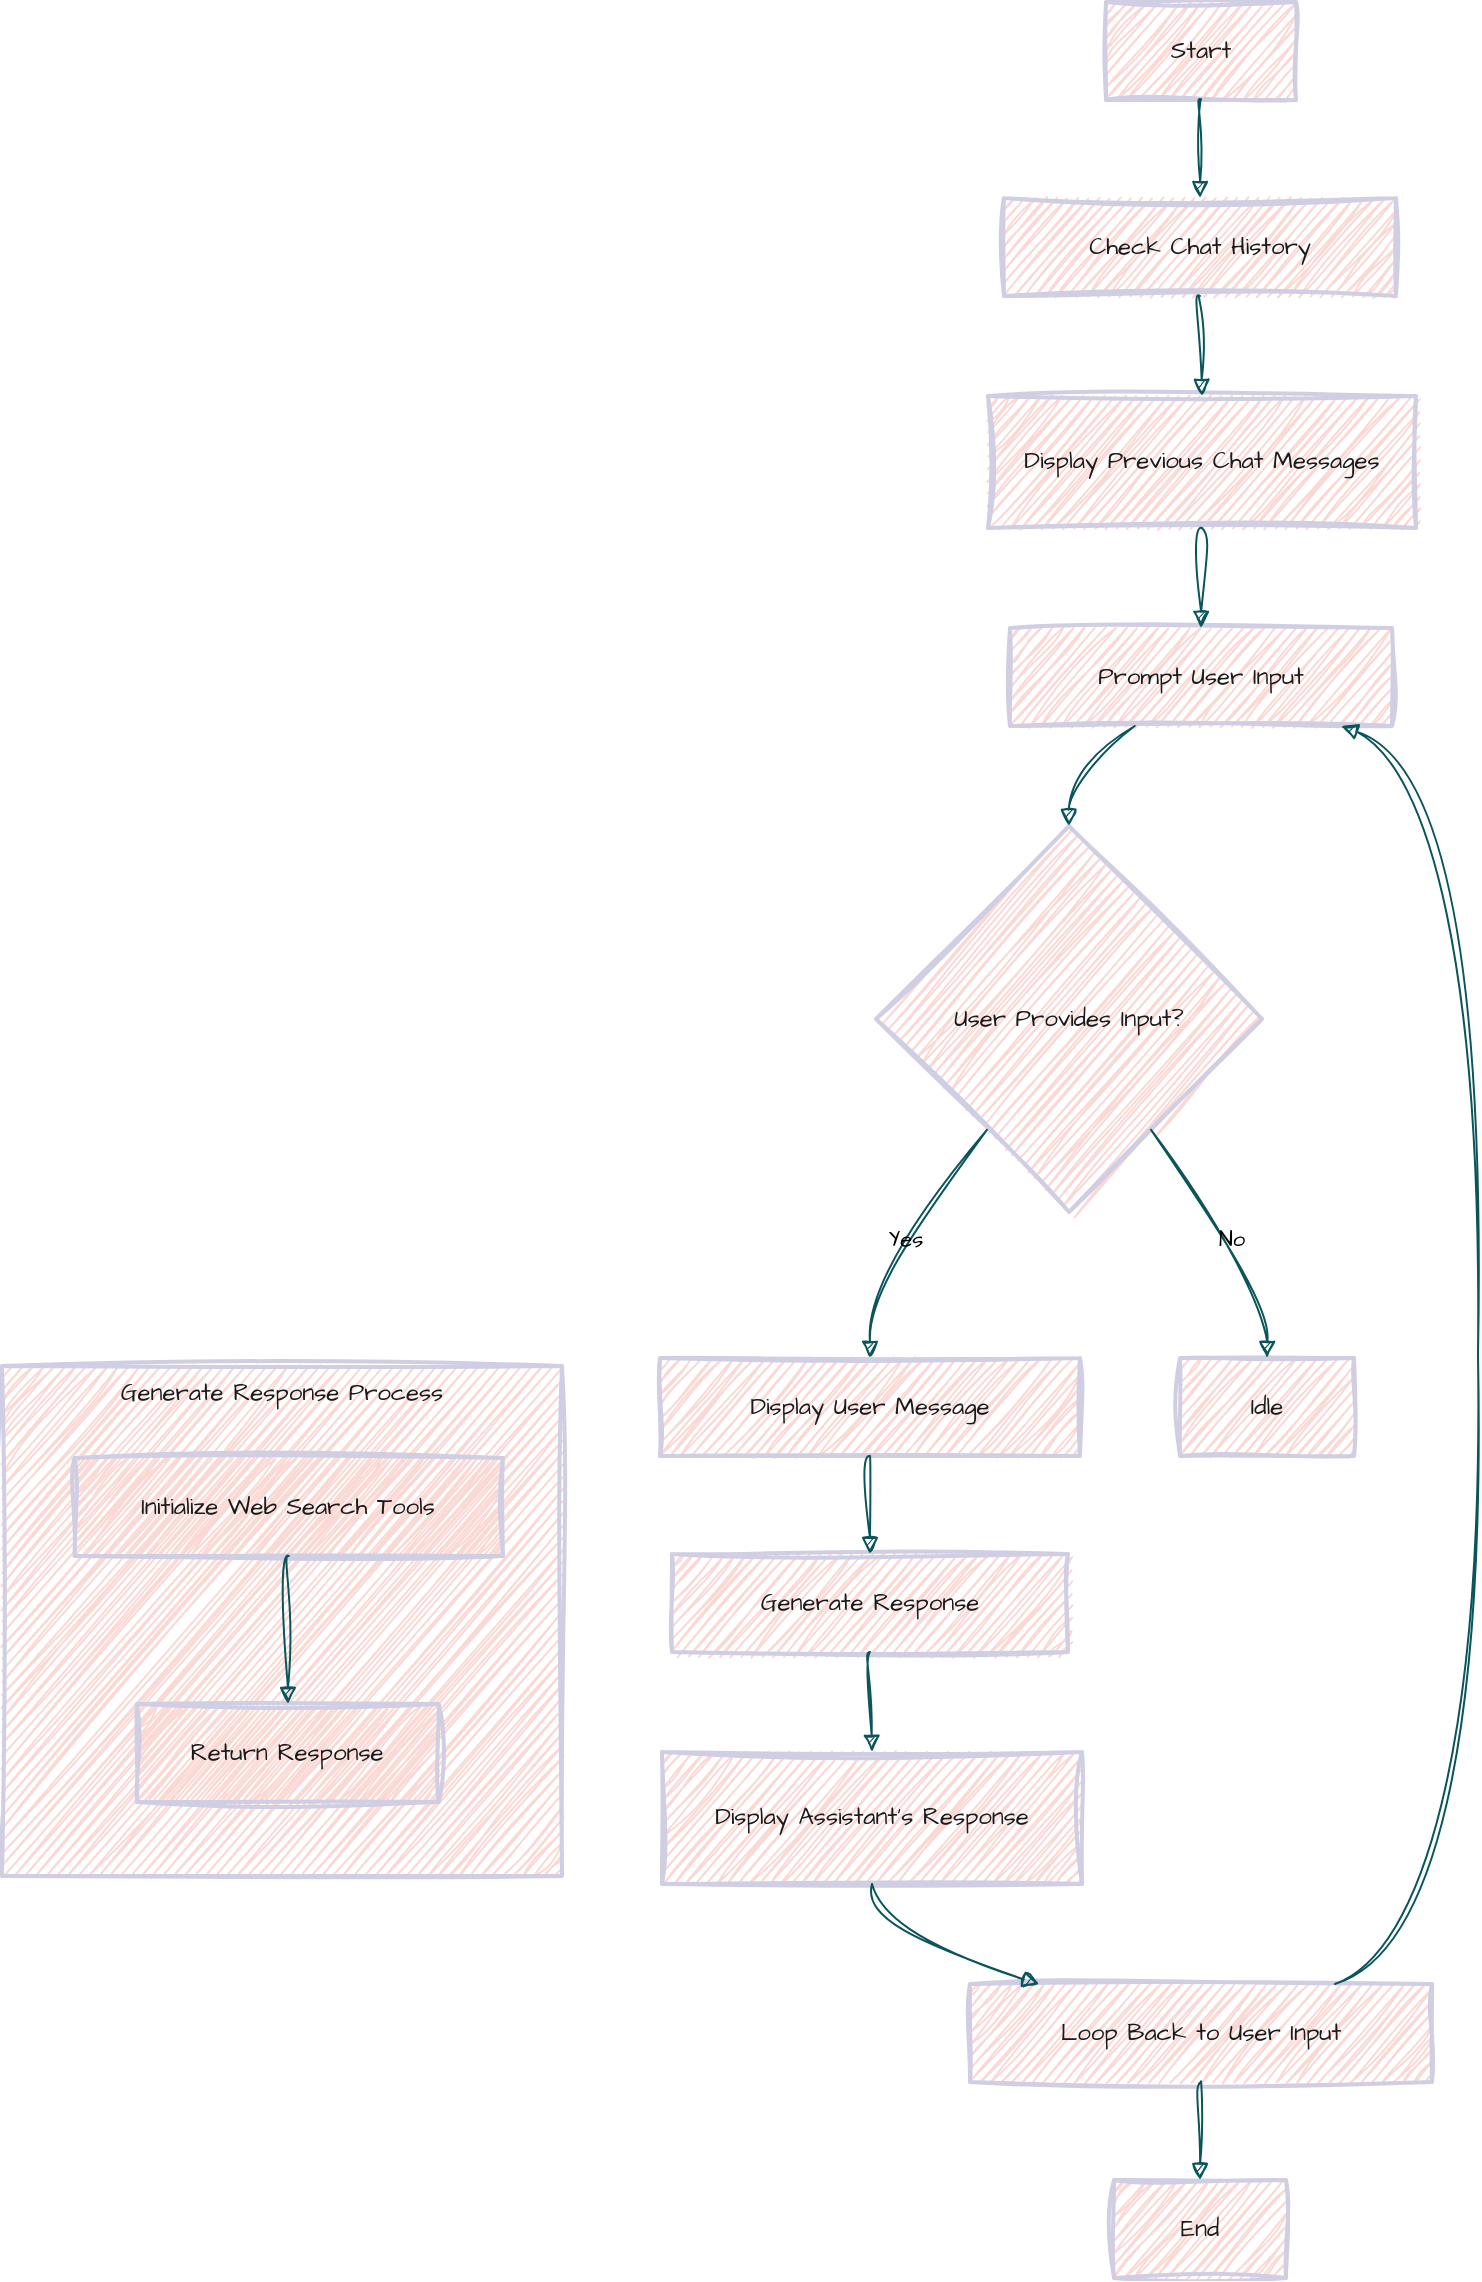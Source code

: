 <mxfile version="24.7.17">
  <diagram name="Page-1" id="ADbQ3ABV-6j8k40x7amu">
    <mxGraphModel dx="954" dy="541" grid="1" gridSize="10" guides="1" tooltips="1" connect="1" arrows="1" fold="1" page="1" pageScale="1" pageWidth="827" pageHeight="1169" math="0" shadow="0">
      <root>
        <mxCell id="0" />
        <mxCell id="1" parent="0" />
        <mxCell id="1PsOlWrM-D8aaCSeocXw-99" value="Generate Response Process" style="whiteSpace=wrap;strokeWidth=2;verticalAlign=top;hachureGap=4;fontFamily=Architects Daughter;fontSource=https%3A%2F%2Ffonts.googleapis.com%2Fcss%3Ffamily%3DArchitects%2BDaughter;sketch=1;curveFitting=1;jiggle=2;labelBackgroundColor=none;fillColor=#FAD9D5;strokeColor=#D0CEE2;fontColor=#1A1A1A;" parent="1" vertex="1">
          <mxGeometry x="40" y="992" width="280" height="255" as="geometry" />
        </mxCell>
        <mxCell id="1PsOlWrM-D8aaCSeocXw-100" value="Initialize Web Search Tools" style="whiteSpace=wrap;strokeWidth=2;hachureGap=4;fontFamily=Architects Daughter;fontSource=https%3A%2F%2Ffonts.googleapis.com%2Fcss%3Ffamily%3DArchitects%2BDaughter;sketch=1;curveFitting=1;jiggle=2;labelBackgroundColor=none;fillColor=#FAD9D5;strokeColor=#D0CEE2;fontColor=#1A1A1A;" parent="1PsOlWrM-D8aaCSeocXw-99" vertex="1">
          <mxGeometry x="36.265" y="46" width="214.217" height="49" as="geometry" />
        </mxCell>
        <mxCell id="1PsOlWrM-D8aaCSeocXw-101" value="Return Response" style="whiteSpace=wrap;strokeWidth=2;hachureGap=4;fontFamily=Architects Daughter;fontSource=https%3A%2F%2Ffonts.googleapis.com%2Fcss%3Ffamily%3DArchitects%2BDaughter;sketch=1;curveFitting=1;jiggle=2;labelBackgroundColor=none;fillColor=#FAD9D5;strokeColor=#D0CEE2;fontColor=#1A1A1A;" parent="1PsOlWrM-D8aaCSeocXw-99" vertex="1">
          <mxGeometry x="67.47" y="169" width="150.964" height="49" as="geometry" />
        </mxCell>
        <mxCell id="1PsOlWrM-D8aaCSeocXw-102" value="" style="curved=1;startArrow=none;endArrow=block;exitX=0.5;exitY=0.98;entryX=0.5;entryY=0;rounded=0;hachureGap=4;fontFamily=Architects Daughter;fontSource=https%3A%2F%2Ffonts.googleapis.com%2Fcss%3Ffamily%3DArchitects%2BDaughter;sketch=1;curveFitting=1;jiggle=2;labelBackgroundColor=none;strokeColor=#09555B;fontColor=default;" parent="1PsOlWrM-D8aaCSeocXw-99" source="1PsOlWrM-D8aaCSeocXw-100" target="1PsOlWrM-D8aaCSeocXw-101" edge="1">
          <mxGeometry relative="1" as="geometry">
            <Array as="points" />
          </mxGeometry>
        </mxCell>
        <mxCell id="1PsOlWrM-D8aaCSeocXw-103" value="Start" style="whiteSpace=wrap;strokeWidth=2;hachureGap=4;fontFamily=Architects Daughter;fontSource=https%3A%2F%2Ffonts.googleapis.com%2Fcss%3Ffamily%3DArchitects%2BDaughter;sketch=1;curveFitting=1;jiggle=2;labelBackgroundColor=none;fillColor=#FAD9D5;strokeColor=#D0CEE2;fontColor=#1A1A1A;" parent="1" vertex="1">
          <mxGeometry x="592" y="310" width="95" height="49" as="geometry" />
        </mxCell>
        <mxCell id="1PsOlWrM-D8aaCSeocXw-104" value="Check Chat History" style="whiteSpace=wrap;strokeWidth=2;hachureGap=4;fontFamily=Architects Daughter;fontSource=https%3A%2F%2Ffonts.googleapis.com%2Fcss%3Ffamily%3DArchitects%2BDaughter;sketch=1;curveFitting=1;jiggle=2;labelBackgroundColor=none;fillColor=#FAD9D5;strokeColor=#D0CEE2;fontColor=#1A1A1A;" parent="1" vertex="1">
          <mxGeometry x="541" y="408" width="196" height="49" as="geometry" />
        </mxCell>
        <mxCell id="1PsOlWrM-D8aaCSeocXw-105" value="Display Previous Chat Messages" style="whiteSpace=wrap;strokeWidth=2;hachureGap=4;fontFamily=Architects Daughter;fontSource=https%3A%2F%2Ffonts.googleapis.com%2Fcss%3Ffamily%3DArchitects%2BDaughter;sketch=1;curveFitting=1;jiggle=2;labelBackgroundColor=none;fillColor=#FAD9D5;strokeColor=#D0CEE2;fontColor=#1A1A1A;" parent="1" vertex="1">
          <mxGeometry x="533" y="507" width="214" height="66" as="geometry" />
        </mxCell>
        <mxCell id="1PsOlWrM-D8aaCSeocXw-106" value="Prompt User Input" style="whiteSpace=wrap;strokeWidth=2;hachureGap=4;fontFamily=Architects Daughter;fontSource=https%3A%2F%2Ffonts.googleapis.com%2Fcss%3Ffamily%3DArchitects%2BDaughter;sketch=1;curveFitting=1;jiggle=2;labelBackgroundColor=none;fillColor=#FAD9D5;strokeColor=#D0CEE2;fontColor=#1A1A1A;" parent="1" vertex="1">
          <mxGeometry x="544" y="623" width="191" height="49" as="geometry" />
        </mxCell>
        <mxCell id="1PsOlWrM-D8aaCSeocXw-107" value="User Provides Input?" style="rhombus;strokeWidth=2;whiteSpace=wrap;hachureGap=4;fontFamily=Architects Daughter;fontSource=https%3A%2F%2Ffonts.googleapis.com%2Fcss%3Ffamily%3DArchitects%2BDaughter;sketch=1;curveFitting=1;jiggle=2;labelBackgroundColor=none;fillColor=#FAD9D5;strokeColor=#D0CEE2;fontColor=#1A1A1A;" parent="1" vertex="1">
          <mxGeometry x="477" y="722" width="193" height="193" as="geometry" />
        </mxCell>
        <mxCell id="1PsOlWrM-D8aaCSeocXw-108" value="Display User Message" style="whiteSpace=wrap;strokeWidth=2;hachureGap=4;fontFamily=Architects Daughter;fontSource=https%3A%2F%2Ffonts.googleapis.com%2Fcss%3Ffamily%3DArchitects%2BDaughter;sketch=1;curveFitting=1;jiggle=2;labelBackgroundColor=none;fillColor=#FAD9D5;strokeColor=#D0CEE2;fontColor=#1A1A1A;" parent="1" vertex="1">
          <mxGeometry x="369" y="988" width="210" height="49" as="geometry" />
        </mxCell>
        <mxCell id="1PsOlWrM-D8aaCSeocXw-109" value="Idle" style="whiteSpace=wrap;strokeWidth=2;hachureGap=4;fontFamily=Architects Daughter;fontSource=https%3A%2F%2Ffonts.googleapis.com%2Fcss%3Ffamily%3DArchitects%2BDaughter;sketch=1;curveFitting=1;jiggle=2;labelBackgroundColor=none;fillColor=#FAD9D5;strokeColor=#D0CEE2;fontColor=#1A1A1A;" parent="1" vertex="1">
          <mxGeometry x="629" y="988" width="87" height="49" as="geometry" />
        </mxCell>
        <mxCell id="1PsOlWrM-D8aaCSeocXw-110" value="Generate Response" style="whiteSpace=wrap;strokeWidth=2;hachureGap=4;fontFamily=Architects Daughter;fontSource=https%3A%2F%2Ffonts.googleapis.com%2Fcss%3Ffamily%3DArchitects%2BDaughter;sketch=1;curveFitting=1;jiggle=2;labelBackgroundColor=none;fillColor=#FAD9D5;strokeColor=#D0CEE2;fontColor=#1A1A1A;" parent="1" vertex="1">
          <mxGeometry x="375" y="1086" width="198" height="49" as="geometry" />
        </mxCell>
        <mxCell id="1PsOlWrM-D8aaCSeocXw-111" value="Display Assistant&#39;s Response" style="whiteSpace=wrap;strokeWidth=2;hachureGap=4;fontFamily=Architects Daughter;fontSource=https%3A%2F%2Ffonts.googleapis.com%2Fcss%3Ffamily%3DArchitects%2BDaughter;sketch=1;curveFitting=1;jiggle=2;labelBackgroundColor=none;fillColor=#FAD9D5;strokeColor=#D0CEE2;fontColor=#1A1A1A;" parent="1" vertex="1">
          <mxGeometry x="370" y="1185" width="210" height="66" as="geometry" />
        </mxCell>
        <mxCell id="1PsOlWrM-D8aaCSeocXw-112" value="Loop Back to User Input" style="whiteSpace=wrap;strokeWidth=2;hachureGap=4;fontFamily=Architects Daughter;fontSource=https%3A%2F%2Ffonts.googleapis.com%2Fcss%3Ffamily%3DArchitects%2BDaughter;sketch=1;curveFitting=1;jiggle=2;labelBackgroundColor=none;fillColor=#FAD9D5;strokeColor=#D0CEE2;fontColor=#1A1A1A;" parent="1" vertex="1">
          <mxGeometry x="524" y="1301" width="231" height="49" as="geometry" />
        </mxCell>
        <mxCell id="1PsOlWrM-D8aaCSeocXw-113" value="End" style="whiteSpace=wrap;strokeWidth=2;hachureGap=4;fontFamily=Architects Daughter;fontSource=https%3A%2F%2Ffonts.googleapis.com%2Fcss%3Ffamily%3DArchitects%2BDaughter;sketch=1;curveFitting=1;jiggle=2;labelBackgroundColor=none;fillColor=#FAD9D5;strokeColor=#D0CEE2;fontColor=#1A1A1A;" parent="1" vertex="1">
          <mxGeometry x="596" y="1399" width="86" height="49" as="geometry" />
        </mxCell>
        <mxCell id="1PsOlWrM-D8aaCSeocXw-114" value="" style="curved=1;startArrow=none;endArrow=block;exitX=0.5;exitY=1;entryX=0.5;entryY=0;rounded=0;hachureGap=4;fontFamily=Architects Daughter;fontSource=https%3A%2F%2Ffonts.googleapis.com%2Fcss%3Ffamily%3DArchitects%2BDaughter;sketch=1;curveFitting=1;jiggle=2;labelBackgroundColor=none;strokeColor=#09555B;fontColor=default;" parent="1" source="1PsOlWrM-D8aaCSeocXw-103" target="1PsOlWrM-D8aaCSeocXw-104" edge="1">
          <mxGeometry relative="1" as="geometry">
            <Array as="points" />
          </mxGeometry>
        </mxCell>
        <mxCell id="1PsOlWrM-D8aaCSeocXw-115" value="" style="curved=1;startArrow=none;endArrow=block;exitX=0.5;exitY=1;entryX=0.5;entryY=0;rounded=0;hachureGap=4;fontFamily=Architects Daughter;fontSource=https%3A%2F%2Ffonts.googleapis.com%2Fcss%3Ffamily%3DArchitects%2BDaughter;sketch=1;curveFitting=1;jiggle=2;labelBackgroundColor=none;strokeColor=#09555B;fontColor=default;" parent="1" source="1PsOlWrM-D8aaCSeocXw-104" target="1PsOlWrM-D8aaCSeocXw-105" edge="1">
          <mxGeometry relative="1" as="geometry">
            <Array as="points" />
          </mxGeometry>
        </mxCell>
        <mxCell id="1PsOlWrM-D8aaCSeocXw-116" value="" style="curved=1;startArrow=none;endArrow=block;exitX=0.5;exitY=1;entryX=0.5;entryY=0;rounded=0;hachureGap=4;fontFamily=Architects Daughter;fontSource=https%3A%2F%2Ffonts.googleapis.com%2Fcss%3Ffamily%3DArchitects%2BDaughter;sketch=1;curveFitting=1;jiggle=2;labelBackgroundColor=none;strokeColor=#09555B;fontColor=default;" parent="1" source="1PsOlWrM-D8aaCSeocXw-105" target="1PsOlWrM-D8aaCSeocXw-106" edge="1">
          <mxGeometry relative="1" as="geometry">
            <Array as="points" />
          </mxGeometry>
        </mxCell>
        <mxCell id="1PsOlWrM-D8aaCSeocXw-117" value="" style="curved=1;startArrow=none;endArrow=block;exitX=0.33;exitY=0.99;entryX=0.5;entryY=0;rounded=0;hachureGap=4;fontFamily=Architects Daughter;fontSource=https%3A%2F%2Ffonts.googleapis.com%2Fcss%3Ffamily%3DArchitects%2BDaughter;sketch=1;curveFitting=1;jiggle=2;labelBackgroundColor=none;strokeColor=#09555B;fontColor=default;" parent="1" source="1PsOlWrM-D8aaCSeocXw-106" target="1PsOlWrM-D8aaCSeocXw-107" edge="1">
          <mxGeometry relative="1" as="geometry">
            <Array as="points">
              <mxPoint x="573" y="697" />
            </Array>
          </mxGeometry>
        </mxCell>
        <mxCell id="1PsOlWrM-D8aaCSeocXw-118" value="Yes" style="curved=1;startArrow=none;endArrow=block;exitX=0.13;exitY=1;entryX=0.5;entryY=-0.01;rounded=0;hachureGap=4;fontFamily=Architects Daughter;fontSource=https%3A%2F%2Ffonts.googleapis.com%2Fcss%3Ffamily%3DArchitects%2BDaughter;sketch=1;curveFitting=1;jiggle=2;labelBackgroundColor=none;strokeColor=#09555B;fontColor=default;" parent="1" source="1PsOlWrM-D8aaCSeocXw-107" target="1PsOlWrM-D8aaCSeocXw-108" edge="1">
          <mxGeometry relative="1" as="geometry">
            <Array as="points">
              <mxPoint x="474" y="951" />
            </Array>
          </mxGeometry>
        </mxCell>
        <mxCell id="1PsOlWrM-D8aaCSeocXw-119" value="No" style="curved=1;startArrow=none;endArrow=block;exitX=0.87;exitY=1;entryX=0.5;entryY=-0.01;rounded=0;hachureGap=4;fontFamily=Architects Daughter;fontSource=https%3A%2F%2Ffonts.googleapis.com%2Fcss%3Ffamily%3DArchitects%2BDaughter;sketch=1;curveFitting=1;jiggle=2;labelBackgroundColor=none;strokeColor=#09555B;fontColor=default;" parent="1" source="1PsOlWrM-D8aaCSeocXw-107" target="1PsOlWrM-D8aaCSeocXw-109" edge="1">
          <mxGeometry relative="1" as="geometry">
            <Array as="points">
              <mxPoint x="673" y="951" />
            </Array>
          </mxGeometry>
        </mxCell>
        <mxCell id="1PsOlWrM-D8aaCSeocXw-120" value="" style="curved=1;startArrow=none;endArrow=block;exitX=0.5;exitY=0.98;entryX=0.5;entryY=0;rounded=0;hachureGap=4;fontFamily=Architects Daughter;fontSource=https%3A%2F%2Ffonts.googleapis.com%2Fcss%3Ffamily%3DArchitects%2BDaughter;sketch=1;curveFitting=1;jiggle=2;labelBackgroundColor=none;strokeColor=#09555B;fontColor=default;" parent="1" source="1PsOlWrM-D8aaCSeocXw-108" target="1PsOlWrM-D8aaCSeocXw-110" edge="1">
          <mxGeometry relative="1" as="geometry">
            <Array as="points" />
          </mxGeometry>
        </mxCell>
        <mxCell id="1PsOlWrM-D8aaCSeocXw-121" value="" style="curved=1;startArrow=none;endArrow=block;exitX=0.5;exitY=0.99;entryX=0.5;entryY=0;rounded=0;hachureGap=4;fontFamily=Architects Daughter;fontSource=https%3A%2F%2Ffonts.googleapis.com%2Fcss%3Ffamily%3DArchitects%2BDaughter;sketch=1;curveFitting=1;jiggle=2;labelBackgroundColor=none;strokeColor=#09555B;fontColor=default;" parent="1" source="1PsOlWrM-D8aaCSeocXw-110" target="1PsOlWrM-D8aaCSeocXw-111" edge="1">
          <mxGeometry relative="1" as="geometry">
            <Array as="points" />
          </mxGeometry>
        </mxCell>
        <mxCell id="1PsOlWrM-D8aaCSeocXw-122" value="" style="curved=1;startArrow=none;endArrow=block;exitX=0.5;exitY=1;entryX=0.15;entryY=0;rounded=0;hachureGap=4;fontFamily=Architects Daughter;fontSource=https%3A%2F%2Ffonts.googleapis.com%2Fcss%3Ffamily%3DArchitects%2BDaughter;sketch=1;curveFitting=1;jiggle=2;labelBackgroundColor=none;strokeColor=#09555B;fontColor=default;" parent="1" source="1PsOlWrM-D8aaCSeocXw-111" target="1PsOlWrM-D8aaCSeocXw-112" edge="1">
          <mxGeometry relative="1" as="geometry">
            <Array as="points">
              <mxPoint x="474" y="1276" />
            </Array>
          </mxGeometry>
        </mxCell>
        <mxCell id="1PsOlWrM-D8aaCSeocXw-123" value="" style="curved=1;startArrow=none;endArrow=block;exitX=0.79;exitY=0;entryX=0.86;entryY=0.99;rounded=0;hachureGap=4;fontFamily=Architects Daughter;fontSource=https%3A%2F%2Ffonts.googleapis.com%2Fcss%3Ffamily%3DArchitects%2BDaughter;sketch=1;curveFitting=1;jiggle=2;labelBackgroundColor=none;strokeColor=#09555B;fontColor=default;" parent="1" source="1PsOlWrM-D8aaCSeocXw-112" target="1PsOlWrM-D8aaCSeocXw-106" edge="1">
          <mxGeometry relative="1" as="geometry">
            <Array as="points">
              <mxPoint x="778" y="1276" />
              <mxPoint x="778" y="697" />
            </Array>
          </mxGeometry>
        </mxCell>
        <mxCell id="1PsOlWrM-D8aaCSeocXw-124" value="" style="curved=1;startArrow=none;endArrow=block;exitX=0.5;exitY=0.99;entryX=0.5;entryY=0.01;rounded=0;hachureGap=4;fontFamily=Architects Daughter;fontSource=https%3A%2F%2Ffonts.googleapis.com%2Fcss%3Ffamily%3DArchitects%2BDaughter;sketch=1;curveFitting=1;jiggle=2;labelBackgroundColor=none;strokeColor=#09555B;fontColor=default;" parent="1" source="1PsOlWrM-D8aaCSeocXw-112" target="1PsOlWrM-D8aaCSeocXw-113" edge="1">
          <mxGeometry relative="1" as="geometry">
            <Array as="points" />
          </mxGeometry>
        </mxCell>
      </root>
    </mxGraphModel>
  </diagram>
</mxfile>
